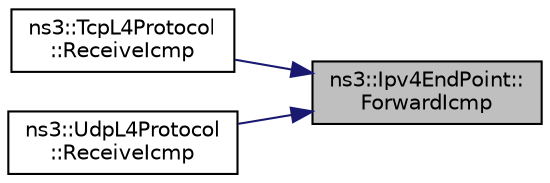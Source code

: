 digraph "ns3::Ipv4EndPoint::ForwardIcmp"
{
 // LATEX_PDF_SIZE
  edge [fontname="Helvetica",fontsize="10",labelfontname="Helvetica",labelfontsize="10"];
  node [fontname="Helvetica",fontsize="10",shape=record];
  rankdir="RL";
  Node1 [label="ns3::Ipv4EndPoint::\lForwardIcmp",height=0.2,width=0.4,color="black", fillcolor="grey75", style="filled", fontcolor="black",tooltip="Forward the ICMP packet to the upper level."];
  Node1 -> Node2 [dir="back",color="midnightblue",fontsize="10",style="solid",fontname="Helvetica"];
  Node2 [label="ns3::TcpL4Protocol\l::ReceiveIcmp",height=0.2,width=0.4,color="black", fillcolor="white", style="filled",URL="$classns3_1_1_tcp_l4_protocol.html#aa78a842105c7a60f09eda4a0980c7458",tooltip="Called from lower-level layers to send the ICMP packet up in the stack."];
  Node1 -> Node3 [dir="back",color="midnightblue",fontsize="10",style="solid",fontname="Helvetica"];
  Node3 [label="ns3::UdpL4Protocol\l::ReceiveIcmp",height=0.2,width=0.4,color="black", fillcolor="white", style="filled",URL="$classns3_1_1_udp_l4_protocol.html#a375027a155ad80373b9274330ffc7b2a",tooltip="Called from lower-level layers to send the ICMP packet up in the stack."];
}
